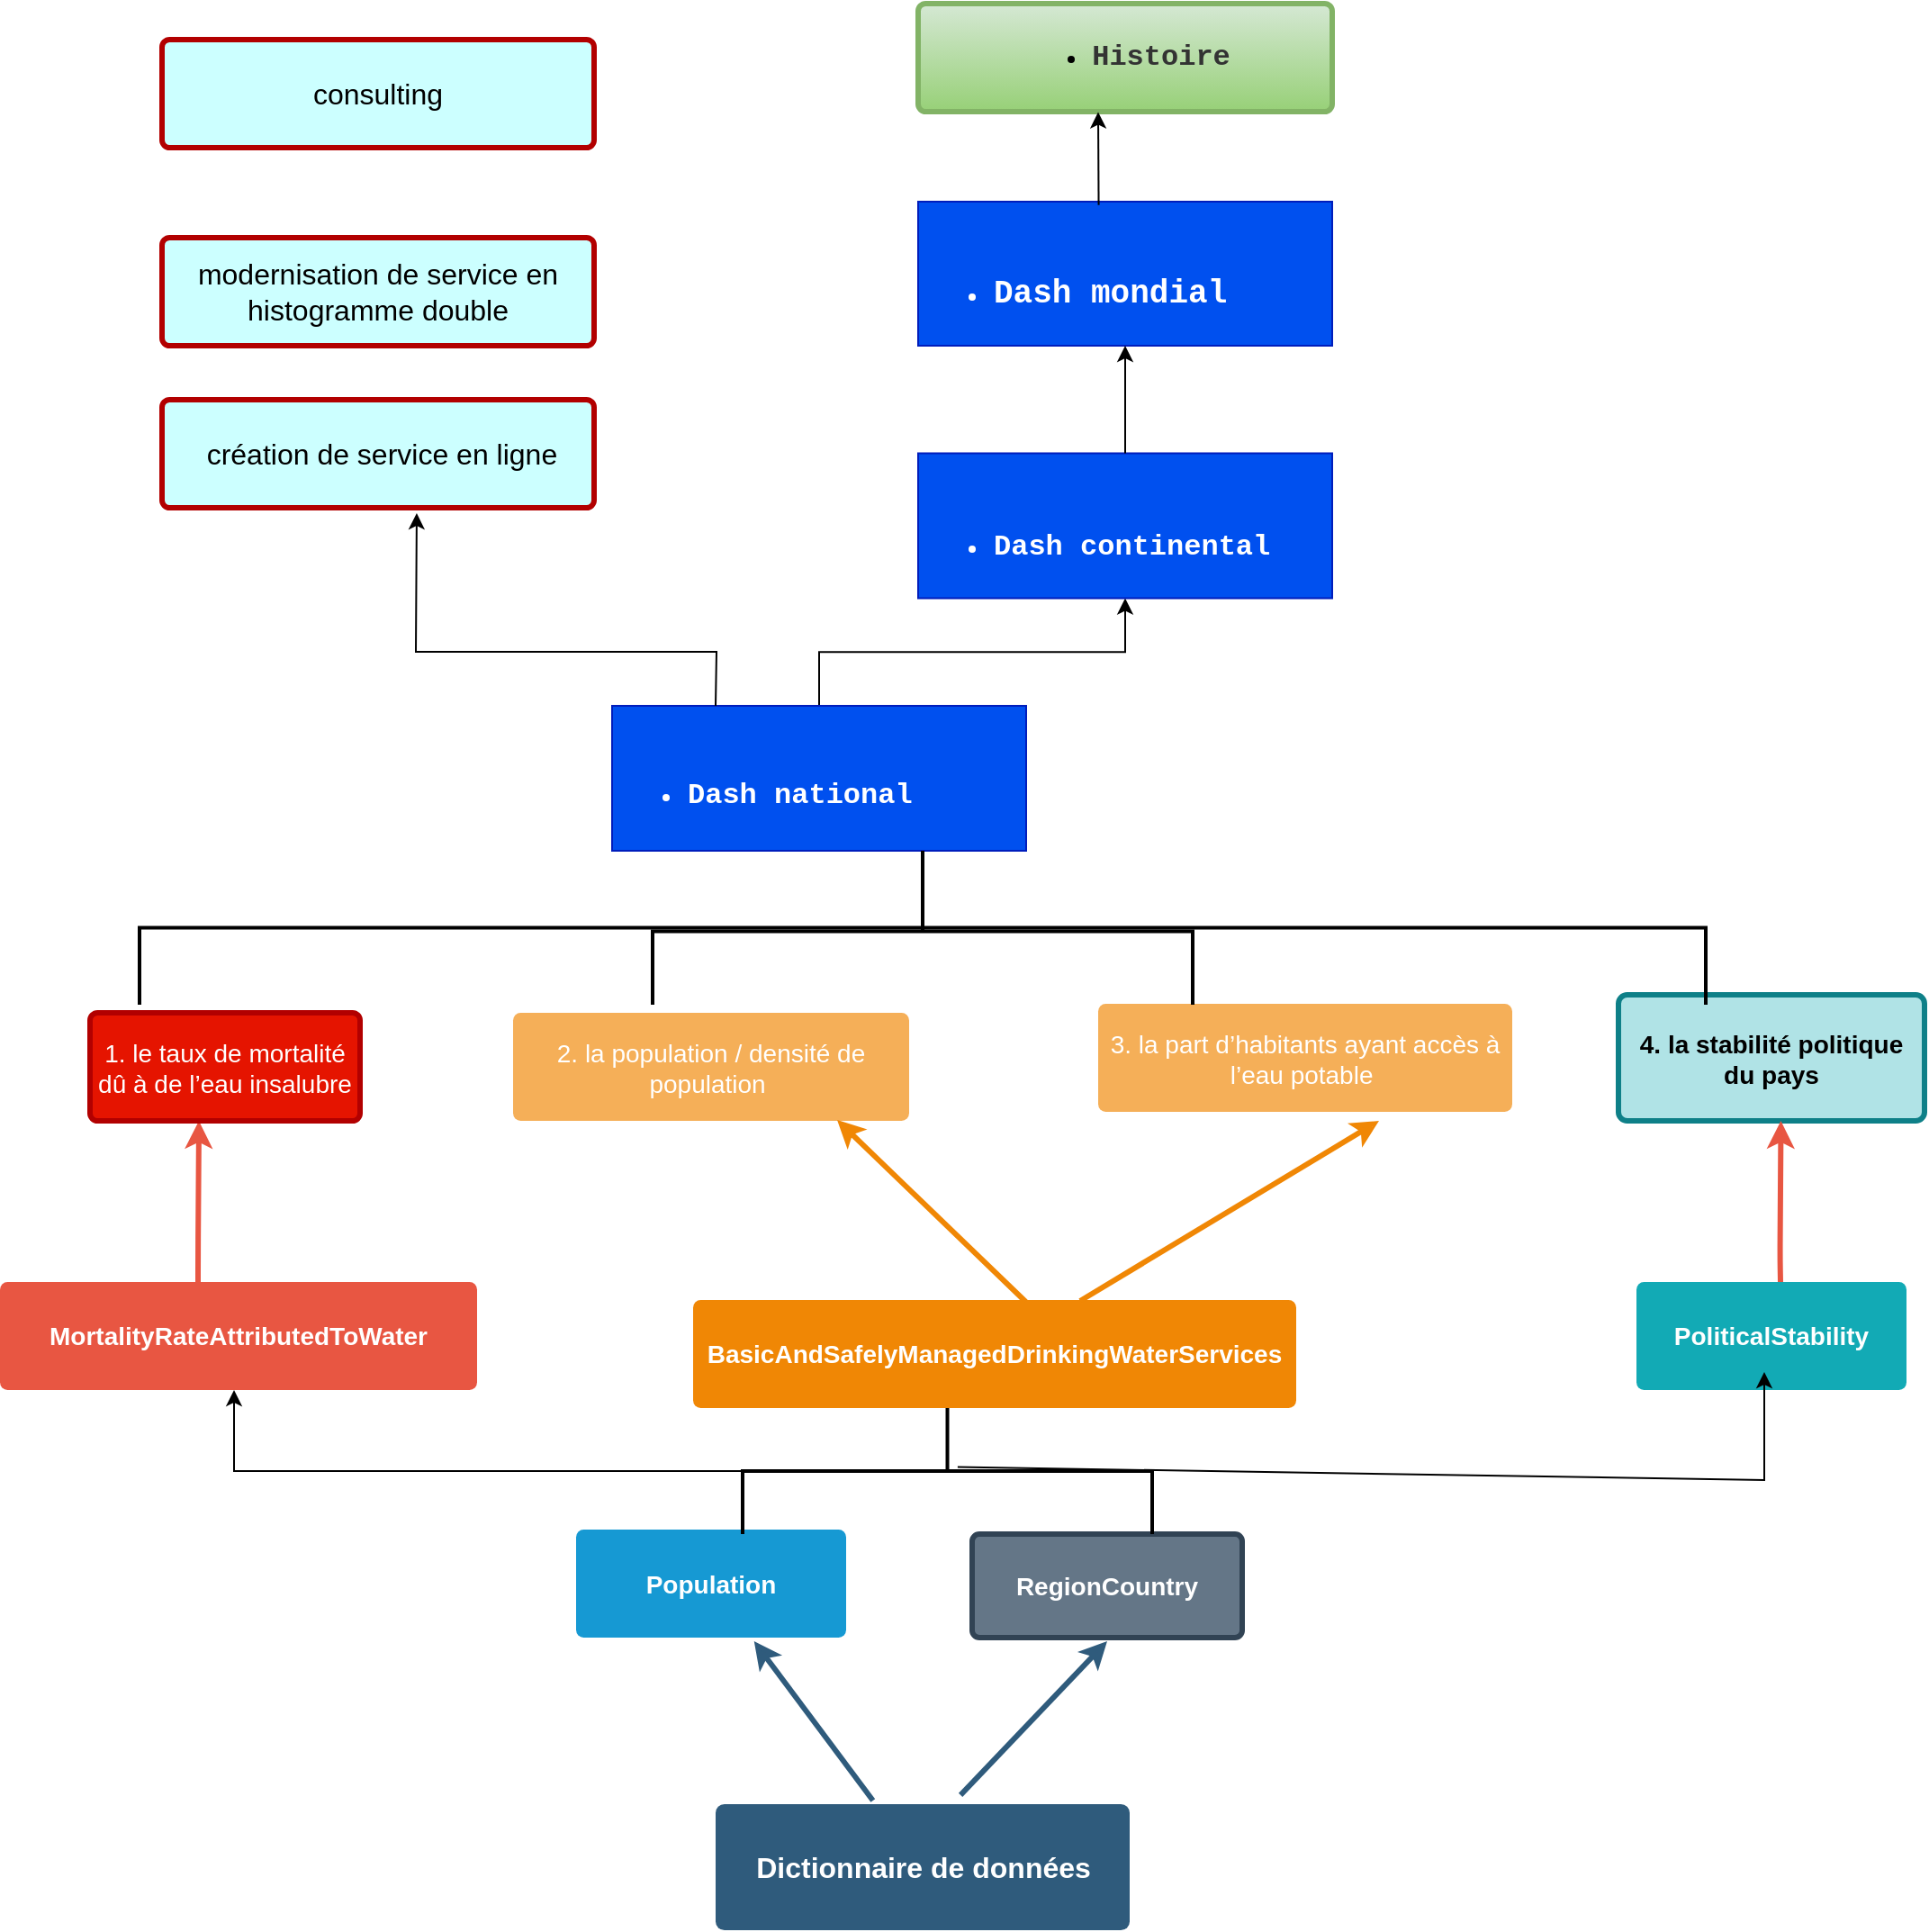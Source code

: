 <mxfile version="18.0.1" type="github">
  <diagram id="6a731a19-8d31-9384-78a2-239565b7b9f0" name="Page-1">
    <mxGraphModel dx="1576" dy="1683" grid="1" gridSize="10" guides="1" tooltips="1" connect="1" arrows="1" fold="1" page="1" pageScale="1" pageWidth="1169" pageHeight="827" background="none" math="0" shadow="0">
      <root>
        <mxCell id="0" />
        <mxCell id="1" parent="0" />
        <mxCell id="1747" value="" style="edgeStyle=none;rounded=0;jumpStyle=none;html=1;shadow=0;labelBackgroundColor=none;startArrow=none;startFill=0;endArrow=classic;endFill=1;jettySize=auto;orthogonalLoop=1;strokeColor=#2F5B7C;strokeWidth=3;fontFamily=Helvetica;fontSize=16;fontColor=#23445D;spacing=5;" parent="1" source="1749" target="1760" edge="1">
          <mxGeometry relative="1" as="geometry" />
        </mxCell>
        <mxCell id="1749" value="Dictionnaire de données" style="rounded=1;whiteSpace=wrap;html=1;shadow=0;labelBackgroundColor=none;strokeColor=none;strokeWidth=3;fillColor=#2F5B7C;fontFamily=Helvetica;fontSize=16;fontColor=#FFFFFF;align=center;fontStyle=1;spacing=5;arcSize=7;perimeterSpacing=2;" parent="1" vertex="1">
          <mxGeometry x="497.5" y="490" width="230" height="70" as="geometry" />
        </mxCell>
        <mxCell id="1750" value="" style="edgeStyle=none;rounded=1;jumpStyle=none;html=1;shadow=0;labelBackgroundColor=none;startArrow=none;startFill=0;jettySize=auto;orthogonalLoop=1;strokeColor=#E85642;strokeWidth=3;fontFamily=Helvetica;fontSize=14;fontColor=#FFFFFF;spacing=5;fontStyle=1;fillColor=#b0e3e6;" parent="1" edge="1">
          <mxGeometry relative="1" as="geometry">
            <mxPoint x="210" y="210" as="sourcePoint" />
            <mxPoint x="210.5" y="110.5" as="targetPoint" />
            <Array as="points">
              <mxPoint x="210" y="186" />
            </Array>
          </mxGeometry>
        </mxCell>
        <mxCell id="1753" value="MortalityRateAttributedToWater" style="rounded=1;whiteSpace=wrap;html=1;shadow=0;labelBackgroundColor=none;strokeColor=none;strokeWidth=3;fillColor=#e85642;fontFamily=Helvetica;fontSize=14;fontColor=#FFFFFF;align=center;spacing=5;fontStyle=1;arcSize=7;perimeterSpacing=2;" parent="1" vertex="1">
          <mxGeometry x="100" y="200" width="265" height="60" as="geometry" />
        </mxCell>
        <mxCell id="1760" value="Population" style="rounded=1;whiteSpace=wrap;html=1;shadow=0;labelBackgroundColor=none;strokeColor=none;strokeWidth=3;fillColor=#1699d3;fontFamily=Helvetica;fontSize=14;fontColor=#FFFFFF;align=center;spacing=5;fontStyle=1;arcSize=7;perimeterSpacing=2;" parent="1" vertex="1">
          <mxGeometry x="420" y="337.5" width="150" height="60" as="geometry" />
        </mxCell>
        <mxCell id="1764" value="BasicAndSafelyManagedDrinkingWaterServices" style="rounded=1;whiteSpace=wrap;html=1;shadow=0;labelBackgroundColor=none;strokeColor=none;strokeWidth=3;fillColor=#F08705;fontFamily=Helvetica;fontSize=14;fontColor=#FFFFFF;align=center;spacing=5;fontStyle=1;arcSize=7;perimeterSpacing=2;" parent="1" vertex="1">
          <mxGeometry x="485" y="210" width="335" height="60" as="geometry" />
        </mxCell>
        <mxCell id="1767" value="3. la part d’habitants ayant accès à l’eau potable&amp;nbsp;" style="rounded=1;whiteSpace=wrap;html=1;shadow=0;labelBackgroundColor=none;strokeColor=none;strokeWidth=3;fillColor=#f5af58;fontFamily=Helvetica;fontSize=14;fontColor=#FFFFFF;align=center;spacing=5;arcSize=7;perimeterSpacing=2;" parent="1" vertex="1">
          <mxGeometry x="710" y="45.5" width="230" height="60" as="geometry" />
        </mxCell>
        <mxCell id="1768" value="" style="edgeStyle=none;rounded=0;jumpStyle=none;html=1;shadow=0;labelBackgroundColor=none;startArrow=none;startFill=0;endArrow=classic;endFill=1;jettySize=auto;orthogonalLoop=1;strokeColor=#F08705;strokeWidth=3;fontFamily=Helvetica;fontSize=14;fontColor=#FFFFFF;spacing=5;" parent="1" edge="1">
          <mxGeometry relative="1" as="geometry">
            <mxPoint x="866" y="110.5" as="targetPoint" />
            <Array as="points" />
            <mxPoint x="700" y="210.5" as="sourcePoint" />
          </mxGeometry>
        </mxCell>
        <mxCell id="1771" value="PoliticalStability" style="rounded=1;whiteSpace=wrap;html=1;shadow=0;labelBackgroundColor=none;strokeColor=none;strokeWidth=3;fillColor=#12aab5;fontFamily=Helvetica;fontSize=14;fontColor=#FFFFFF;align=center;spacing=5;fontStyle=1;arcSize=7;perimeterSpacing=2;" parent="1" vertex="1">
          <mxGeometry x="1009" y="200.0" width="150" height="60" as="geometry" />
        </mxCell>
        <mxCell id="s1B0IG4P6IQ7_TNpiz-R-1783" value="1. le taux de mortalité dû à de l’eau insalubre" style="rounded=1;whiteSpace=wrap;html=1;shadow=0;labelBackgroundColor=none;strokeColor=#B20000;strokeWidth=3;fillColor=#e51400;fontFamily=Helvetica;fontSize=14;fontColor=#ffffff;align=center;spacing=5;arcSize=7;perimeterSpacing=2;" parent="1" vertex="1">
          <mxGeometry x="150" y="50.5" width="150" height="60" as="geometry" />
        </mxCell>
        <mxCell id="s1B0IG4P6IQ7_TNpiz-R-1784" value="2. la population / densité de population&amp;nbsp;" style="rounded=1;whiteSpace=wrap;html=1;shadow=0;labelBackgroundColor=none;strokeColor=none;strokeWidth=3;fillColor=#f5af58;fontFamily=Helvetica;fontSize=14;fontColor=#FFFFFF;align=center;spacing=5;arcSize=7;perimeterSpacing=2;" parent="1" vertex="1">
          <mxGeometry x="385" y="50.5" width="220" height="60" as="geometry" />
        </mxCell>
        <mxCell id="s1B0IG4P6IQ7_TNpiz-R-1800" value="4. la stabilité politique du pays" style="rounded=1;whiteSpace=wrap;html=1;shadow=0;labelBackgroundColor=none;strokeColor=#0e8088;strokeWidth=3;fillColor=#b0e3e6;fontFamily=Helvetica;fontSize=14;align=center;spacing=5;fontStyle=1;arcSize=7;perimeterSpacing=2;" parent="1" vertex="1">
          <mxGeometry x="999" y="40.5" width="170" height="70" as="geometry" />
        </mxCell>
        <mxCell id="M7dwh386Q2PptaUodUqz-1779" value="" style="edgeStyle=orthogonalEdgeStyle;rounded=0;orthogonalLoop=1;jettySize=auto;html=1;" edge="1" parent="1" source="Hlo--RBdNbhpFJk_MbT_-1773" target="tlppF0AaefFUnjTAyxcJ-1772">
          <mxGeometry relative="1" as="geometry" />
        </mxCell>
        <mxCell id="Hlo--RBdNbhpFJk_MbT_-1773" value="&lt;div&gt;&lt;font face=&quot;courier new&quot; size=&quot;3&quot;&gt;&lt;b&gt;&lt;br&gt;&lt;/b&gt;&lt;/font&gt;&lt;/div&gt;&lt;ul&gt;&lt;li&gt;&lt;span id=&quot;docs-internal-guid-a96f0c7e-7fff-f5a6-9407-e30a12a7a160&quot;&gt;&lt;span style=&quot;font-family: &amp;#34;courier new&amp;#34; ; background-color: transparent ; vertical-align: baseline&quot;&gt;&lt;font size=&quot;3&quot;&gt;&lt;b&gt;Dash national&lt;/b&gt;&lt;/font&gt;&lt;/span&gt;&lt;/span&gt;&lt;br&gt;&lt;/li&gt;&lt;/ul&gt;" style="text;strokeColor=#001DBC;fillColor=#0050ef;html=1;whiteSpace=wrap;verticalAlign=middle;overflow=hidden;fontColor=#ffffff;" parent="1" vertex="1">
          <mxGeometry x="440" y="-120" width="230" height="80.5" as="geometry" />
        </mxCell>
        <mxCell id="Hlo--RBdNbhpFJk_MbT_-1784" value="&lt;span style=&quot;color: rgb(0, 0, 0); font-family: arial; font-size: 16px;&quot;&gt;modernisation de service en histogramme double&lt;/span&gt;" style="rounded=1;whiteSpace=wrap;html=1;shadow=0;labelBackgroundColor=none;strokeColor=#B20000;strokeWidth=3;fillColor=#CCFFFF;fontFamily=Helvetica;fontSize=14;fontColor=#ffffff;align=center;spacing=5;arcSize=7;perimeterSpacing=2;" parent="1" vertex="1">
          <mxGeometry x="190" y="-380" width="240" height="60" as="geometry" />
        </mxCell>
        <mxCell id="Hlo--RBdNbhpFJk_MbT_-1785" value="&lt;span id=&quot;docs-internal-guid-020c9f74-7fff-d90f-9446-faf1272e4d8f&quot;&gt;&lt;span style=&quot;font-size: 12pt ; font-family: &amp;quot;arial&amp;quot; ; color: rgb(0 , 0 , 0) ; background-color: transparent ; vertical-align: baseline&quot;&gt;consulting&lt;/span&gt;&lt;/span&gt;" style="rounded=1;whiteSpace=wrap;html=1;shadow=0;labelBackgroundColor=none;strokeColor=#B20000;strokeWidth=3;fillColor=#CCFFFF;fontFamily=Helvetica;fontSize=14;fontColor=#ffffff;align=center;spacing=5;arcSize=7;perimeterSpacing=2;" parent="1" vertex="1">
          <mxGeometry x="190" y="-490" width="240" height="60" as="geometry" />
        </mxCell>
        <mxCell id="Hlo--RBdNbhpFJk_MbT_-1786" value="&lt;span style=&quot;color: rgb(0, 0, 0); font-family: arial; font-size: 16px;&quot;&gt;&amp;nbsp;création de service en ligne&lt;/span&gt;" style="rounded=1;whiteSpace=wrap;html=1;shadow=0;labelBackgroundColor=none;strokeColor=#B20000;strokeWidth=3;fillColor=#CCFFFF;fontFamily=Helvetica;fontSize=14;fontColor=#ffffff;align=center;spacing=5;arcSize=7;perimeterSpacing=2;" parent="1" vertex="1">
          <mxGeometry x="190" y="-290" width="240" height="60" as="geometry" />
        </mxCell>
        <mxCell id="s1B0IG4P6IQ7_TNpiz-R-1782" value="RegionCountry" style="rounded=1;whiteSpace=wrap;html=1;shadow=0;labelBackgroundColor=none;strokeColor=#314354;strokeWidth=3;fillColor=#647687;fontFamily=Helvetica;fontSize=14;fontColor=#ffffff;align=center;spacing=5;fontStyle=1;arcSize=7;perimeterSpacing=2;" parent="1" vertex="1">
          <mxGeometry x="640" y="340" width="150" height="57.5" as="geometry" />
        </mxCell>
        <mxCell id="tlppF0AaefFUnjTAyxcJ-1772" value="&lt;div&gt;&lt;font face=&quot;courier new&quot;&gt;&lt;span style=&quot;font-size: 18px&quot;&gt;&lt;b&gt;&lt;br&gt;&lt;/b&gt;&lt;/span&gt;&lt;/font&gt;&lt;/div&gt;&lt;ul&gt;&lt;li&gt;&lt;font size=&quot;3&quot;&gt;&lt;b&gt;&lt;span id=&quot;docs-internal-guid-dc1c070a-7fff-9577-5b31-1ad5c942e404&quot;&gt;&lt;span style=&quot;font-family: &amp;#34;courier new&amp;#34; ; background-color: transparent ; vertical-align: baseline&quot;&gt;Dash continental&lt;/span&gt;&lt;/span&gt;&lt;/b&gt;&lt;/font&gt;&lt;/li&gt;&lt;/ul&gt;" style="text;strokeColor=#001DBC;fillColor=#0050ef;html=1;whiteSpace=wrap;verticalAlign=middle;overflow=hidden;fontColor=#ffffff;" parent="1" vertex="1">
          <mxGeometry x="610" y="-260.25" width="230" height="80.5" as="geometry" />
        </mxCell>
        <mxCell id="tlppF0AaefFUnjTAyxcJ-1773" value="&lt;div&gt;&lt;font face=&quot;courier new&quot;&gt;&lt;span style=&quot;font-size: 18px&quot;&gt;&lt;b&gt;&lt;br&gt;&lt;/b&gt;&lt;/span&gt;&lt;/font&gt;&lt;/div&gt;&lt;ul&gt;&lt;li&gt;&lt;font style=&quot;font-size: 18px&quot;&gt;&lt;b&gt;&lt;span id=&quot;docs-internal-guid-63e0c139-7fff-4fa7-c3d6-cd8b07c6e42c&quot;&gt;&lt;span style=&quot;font-family: &amp;#34;courier new&amp;#34; ; background-color: transparent ; vertical-align: baseline&quot;&gt;Dash mondial&lt;/span&gt;&lt;/span&gt;&lt;/b&gt;&lt;/font&gt;&lt;/li&gt;&lt;/ul&gt;" style="text;strokeColor=#001DBC;fillColor=#0050ef;html=1;whiteSpace=wrap;verticalAlign=middle;overflow=hidden;fontColor=#ffffff;" parent="1" vertex="1">
          <mxGeometry x="610" y="-400" width="230" height="80" as="geometry" />
        </mxCell>
        <mxCell id="KmhUEUmwxPLAwFSa0cnE-1771" value="" style="edgeStyle=none;rounded=0;jumpStyle=none;html=1;shadow=0;labelBackgroundColor=none;startArrow=none;startFill=0;endArrow=classic;endFill=1;jettySize=auto;orthogonalLoop=1;strokeColor=#2F5B7C;strokeWidth=3;fontFamily=Helvetica;fontSize=16;fontColor=#23445D;spacing=5;exitX=0.59;exitY=-0.041;exitDx=0;exitDy=0;exitPerimeter=0;entryX=0.5;entryY=1;entryDx=0;entryDy=0;" parent="1" source="1749" target="s1B0IG4P6IQ7_TNpiz-R-1782" edge="1">
          <mxGeometry relative="1" as="geometry">
            <mxPoint x="780" y="671" as="sourcePoint" />
            <mxPoint x="688.75" y="395" as="targetPoint" />
          </mxGeometry>
        </mxCell>
        <mxCell id="KmhUEUmwxPLAwFSa0cnE-1775" value="" style="strokeWidth=2;html=1;shape=mxgraph.flowchart.annotation_2;align=left;labelPosition=right;pointerEvents=1;labelBackgroundColor=#9999FF;fontSize=18;fontColor=#333333;fillColor=#CCFFFF;direction=south;" parent="1" vertex="1">
          <mxGeometry x="512.5" y="270" width="227.5" height="70" as="geometry" />
        </mxCell>
        <mxCell id="KmhUEUmwxPLAwFSa0cnE-1778" value="" style="edgeStyle=none;rounded=0;jumpStyle=none;html=1;shadow=0;labelBackgroundColor=none;startArrow=none;startFill=0;endArrow=classic;endFill=1;jettySize=auto;orthogonalLoop=1;strokeColor=#F08705;strokeWidth=3;fontFamily=Helvetica;fontSize=14;fontColor=#FFFFFF;spacing=5;exitX=0.551;exitY=0.047;exitDx=0;exitDy=0;exitPerimeter=0;" parent="1" source="1764" edge="1">
          <mxGeometry relative="1" as="geometry">
            <mxPoint x="565" y="110" as="targetPoint" />
            <Array as="points" />
            <mxPoint x="675" y="190" as="sourcePoint" />
          </mxGeometry>
        </mxCell>
        <mxCell id="KmhUEUmwxPLAwFSa0cnE-1784" value="&lt;ul style=&quot;font-size: 12px ; text-align: left&quot;&gt;&lt;li&gt;&lt;span id=&quot;docs-internal-guid-a96f0c7e-7fff-f5a6-9407-e30a12a7a160&quot;&gt;&lt;span style=&quot;font-family: &amp;#34;courier new&amp;#34; ; background-color: transparent ; vertical-align: baseline&quot;&gt;&lt;font size=&quot;3&quot; color=&quot;#333333&quot;&gt;&lt;b&gt;Histoire&lt;/b&gt;&lt;/font&gt;&lt;/span&gt;&lt;/span&gt;&lt;/li&gt;&lt;/ul&gt;" style="rounded=1;whiteSpace=wrap;html=1;shadow=0;labelBackgroundColor=none;strokeWidth=3;fillColor=#d5e8d4;fontFamily=Helvetica;fontSize=14;align=center;spacing=5;arcSize=7;perimeterSpacing=2;gradientColor=#97d077;strokeColor=#82b366;" parent="1" vertex="1">
          <mxGeometry x="610" y="-510" width="230" height="60" as="geometry" />
        </mxCell>
        <mxCell id="Zvg1E41ARxxcF3WMhhbB-1780" value="" style="edgeStyle=none;rounded=1;jumpStyle=none;html=1;shadow=0;labelBackgroundColor=none;startArrow=none;startFill=0;jettySize=auto;orthogonalLoop=1;strokeColor=#E85642;strokeWidth=3;fontFamily=Helvetica;fontSize=14;fontColor=#FFFFFF;spacing=5;fontStyle=1;fillColor=#b0e3e6;" parent="1" edge="1">
          <mxGeometry relative="1" as="geometry">
            <mxPoint x="1089" y="200" as="sourcePoint" />
            <mxPoint x="1089.25" y="110.5" as="targetPoint" />
            <Array as="points">
              <mxPoint x="1088.75" y="186" />
            </Array>
          </mxGeometry>
        </mxCell>
        <mxCell id="M7dwh386Q2PptaUodUqz-1776" value="" style="endArrow=classic;html=1;rounded=0;exitX=0.5;exitY=0;exitDx=0;exitDy=0;entryX=0.5;entryY=1;entryDx=0;entryDy=0;" edge="1" parent="1" source="tlppF0AaefFUnjTAyxcJ-1772" target="tlppF0AaefFUnjTAyxcJ-1773">
          <mxGeometry width="50" height="50" relative="1" as="geometry">
            <mxPoint x="650" y="-240" as="sourcePoint" />
            <mxPoint x="644.33" y="-280" as="targetPoint" />
            <Array as="points" />
          </mxGeometry>
        </mxCell>
        <mxCell id="M7dwh386Q2PptaUodUqz-1782" value="" style="endArrow=classic;html=1;rounded=0;exitX=0.25;exitY=0;exitDx=0;exitDy=0;entryX=0.588;entryY=1.016;entryDx=0;entryDy=0;entryPerimeter=0;" edge="1" parent="1" source="Hlo--RBdNbhpFJk_MbT_-1773" target="Hlo--RBdNbhpFJk_MbT_-1786">
          <mxGeometry width="50" height="50" relative="1" as="geometry">
            <mxPoint x="430" y="-120" as="sourcePoint" />
            <mxPoint x="330" y="-160" as="targetPoint" />
            <Array as="points">
              <mxPoint x="498" y="-150" />
              <mxPoint x="331" y="-150" />
            </Array>
          </mxGeometry>
        </mxCell>
        <mxCell id="M7dwh386Q2PptaUodUqz-1783" value="" style="endArrow=classic;html=1;rounded=0;exitX=0.436;exitY=0.024;exitDx=0;exitDy=0;entryX=0.5;entryY=1;entryDx=0;entryDy=0;exitPerimeter=0;" edge="1" parent="1" source="tlppF0AaefFUnjTAyxcJ-1773">
          <mxGeometry width="50" height="50" relative="1" as="geometry">
            <mxPoint x="710" y="-410" as="sourcePoint" />
            <mxPoint x="710" y="-449.75" as="targetPoint" />
            <Array as="points" />
          </mxGeometry>
        </mxCell>
        <mxCell id="M7dwh386Q2PptaUodUqz-1786" value="" style="endArrow=classic;html=1;rounded=0;exitX=0.468;exitY=0.475;exitDx=0;exitDy=0;exitPerimeter=0;" edge="1" parent="1" source="KmhUEUmwxPLAwFSa0cnE-1775">
          <mxGeometry width="50" height="50" relative="1" as="geometry">
            <mxPoint x="790" y="380" as="sourcePoint" />
            <mxPoint x="1080" y="250" as="targetPoint" />
            <Array as="points">
              <mxPoint x="1080" y="310" />
              <mxPoint x="1080" y="280" />
            </Array>
          </mxGeometry>
        </mxCell>
        <mxCell id="M7dwh386Q2PptaUodUqz-1789" value="" style="endArrow=classic;html=1;rounded=0;exitX=0.5;exitY=1;exitDx=0;exitDy=0;exitPerimeter=0;" edge="1" parent="1" source="KmhUEUmwxPLAwFSa0cnE-1775">
          <mxGeometry width="50" height="50" relative="1" as="geometry">
            <mxPoint x="230" y="320" as="sourcePoint" />
            <mxPoint x="230" y="260" as="targetPoint" />
            <Array as="points">
              <mxPoint x="230" y="305" />
            </Array>
          </mxGeometry>
        </mxCell>
        <mxCell id="M7dwh386Q2PptaUodUqz-1790" value="" style="strokeWidth=2;html=1;shape=mxgraph.flowchart.annotation_2;align=left;labelPosition=right;pointerEvents=1;labelBackgroundColor=#9999FF;fontSize=18;fontColor=#333333;fillColor=#CCFFFF;direction=south;" vertex="1" parent="1">
          <mxGeometry x="177.5" y="-39.5" width="870" height="85.5" as="geometry" />
        </mxCell>
        <mxCell id="M7dwh386Q2PptaUodUqz-1793" value="" style="strokeWidth=2;html=1;shape=mxgraph.flowchart.annotation_2;align=left;labelPosition=right;pointerEvents=1;labelBackgroundColor=#9999FF;fontSize=18;fontColor=#333333;fillColor=#CCFFFF;direction=south;" vertex="1" parent="1">
          <mxGeometry x="462.5" y="-35.5" width="300" height="81.5" as="geometry" />
        </mxCell>
      </root>
    </mxGraphModel>
  </diagram>
</mxfile>
